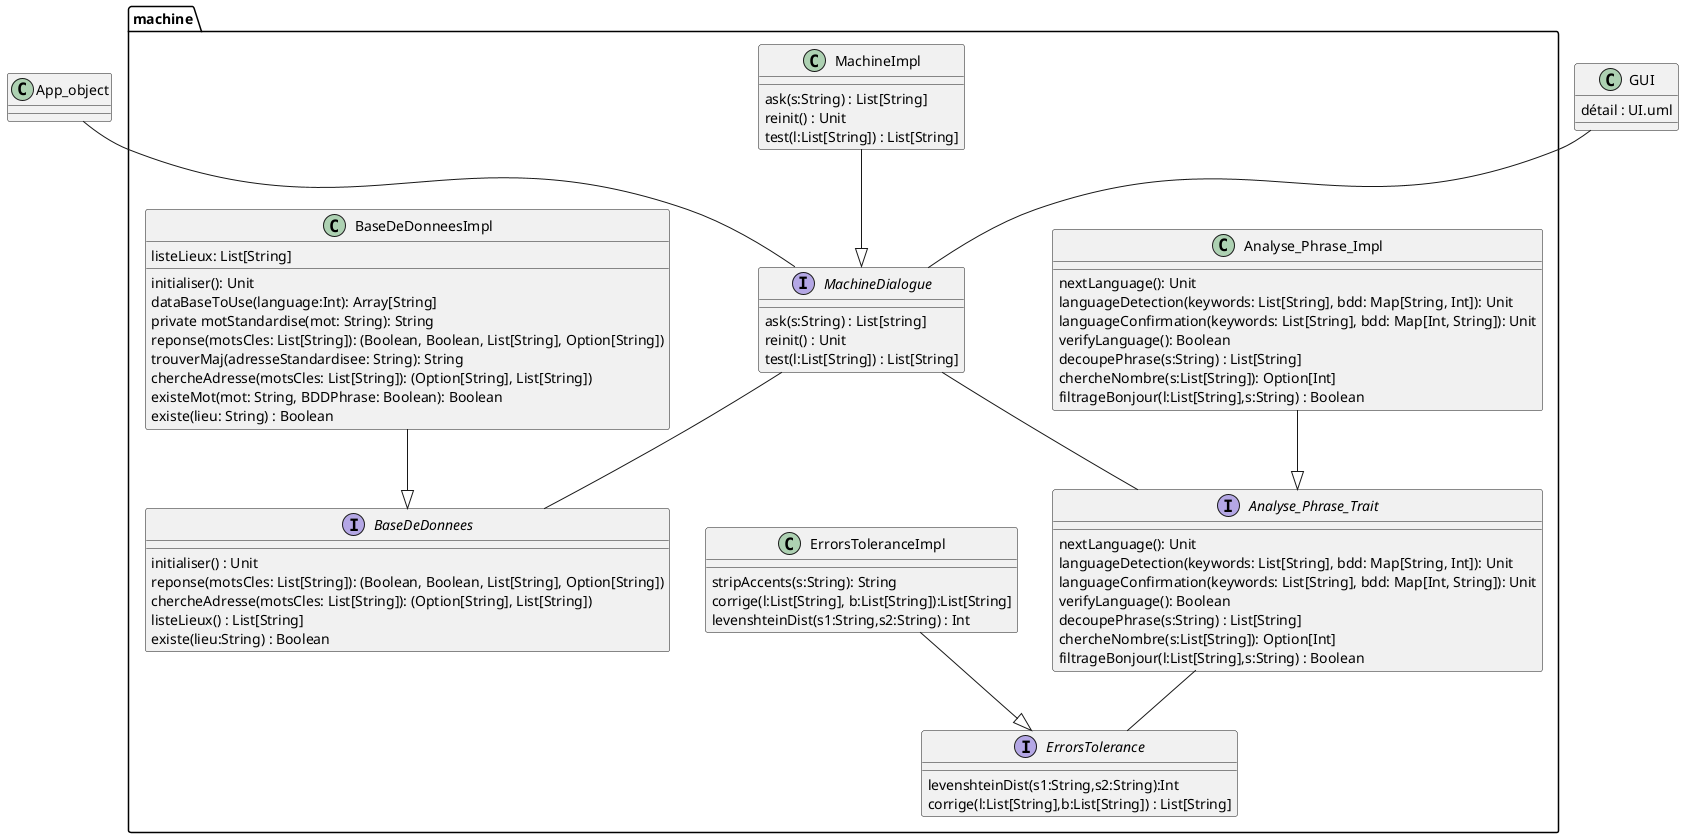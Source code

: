 /* Pour afficher le diagramme UML:  
   Window>Show view>Other>Plantuml
   
   La doc: http://plantuml.com/class-diagram
*/

@startuml

class App_object {
	
}

class GUI {
	détail : UI.uml
}

package machine {
	interface MachineDialogue {
		ask(s:String) : List[string]
		reinit() : Unit
		test(l:List[String]) : List[String]
	}
	class MachineImpl {
		ask(s:String) : List[String]
		reinit() : Unit
		test(l:List[String]) : List[String]
	}
	interface Analyse_Phrase_Trait{
		 nextLanguage(): Unit
    languageDetection(keywords: List[String], bdd: Map[String, Int]): Unit
    languageConfirmation(keywords: List[String], bdd: Map[Int, String]): Unit
    verifyLanguage(): Boolean
		decoupePhrase(s:String) : List[String]
    chercheNombre(s:List[String]): Option[Int]
		filtrageBonjour(l:List[String],s:String) : Boolean
	}
	class Analyse_Phrase_Impl {
    nextLanguage(): Unit
    languageDetection(keywords: List[String], bdd: Map[String, Int]): Unit
    languageConfirmation(keywords: List[String], bdd: Map[Int, String]): Unit
    verifyLanguage(): Boolean
		decoupePhrase(s:String) : List[String]
    chercheNombre(s:List[String]): Option[Int]
		filtrageBonjour(l:List[String],s:String) : Boolean
	}
	interface ErrorsTolerance{
		levenshteinDist(s1:String,s2:String):Int
    corrige(l:List[String],b:List[String]) : List[String]
	}
	class ErrorsToleranceImpl {
		stripAccents(s:String): String
		corrige(l:List[String], b:List[String]):List[String]
		levenshteinDist(s1:String,s2:String) : Int
	}
	interface BaseDeDonnees{
		initialiser() : Unit
	  reponse(motsCles: List[String]): (Boolean, Boolean, List[String], Option[String])
		chercheAdresse(motsCles: List[String]): (Option[String], List[String])
		listeLieux() : List[String]
		existe(lieu:String) : Boolean
	}
	class BaseDeDonneesImpl{
		initialiser(): Unit
    dataBaseToUse(language:Int): Array[String]
    private motStandardise(mot: String): String
		reponse(motsCles: List[String]): (Boolean, Boolean, List[String], Option[String])
		trouverMaj(adresseStandardisee: String): String
    chercheAdresse(motsCles: List[String]): (Option[String], List[String])
    existeMot(mot: String, BDDPhrase: Boolean): Boolean
		listeLieux: List[String]
		existe(lieu: String) : Boolean
	}
}

 GUI -- MachineDialogue
 App_object -- MachineDialogue
 MachineDialogue  -- Analyse_Phrase_Trait
 Analyse_Phrase_Trait -- ErrorsTolerance
 MachineDialogue -- BaseDeDonnees
 
 MachineImpl --|> MachineDialogue
 Analyse_Phrase_Impl --|> Analyse_Phrase_Trait
 ErrorsToleranceImpl --|> ErrorsTolerance
 BaseDeDonneesImpl --|> BaseDeDonnees
 
 @enduml

